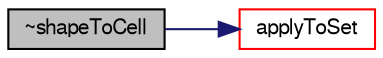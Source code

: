 digraph "~shapeToCell"
{
  bgcolor="transparent";
  edge [fontname="FreeSans",fontsize="10",labelfontname="FreeSans",labelfontsize="10"];
  node [fontname="FreeSans",fontsize="10",shape=record];
  rankdir="LR";
  Node152 [label="~shapeToCell",height=0.2,width=0.4,color="black", fillcolor="grey75", style="filled", fontcolor="black"];
  Node152 -> Node153 [color="midnightblue",fontsize="10",style="solid",fontname="FreeSans"];
  Node153 [label="applyToSet",height=0.2,width=0.4,color="red",URL="$a25318.html#a2d6074569c50892cef0d0f02422c89d1"];
}
